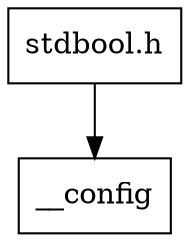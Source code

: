 digraph "dependencies" {
  header_1 [ shape="box", label="stdbool.h"];
  header_2 [ shape="box", label="__config"];
  header_1 -> header_2;
}